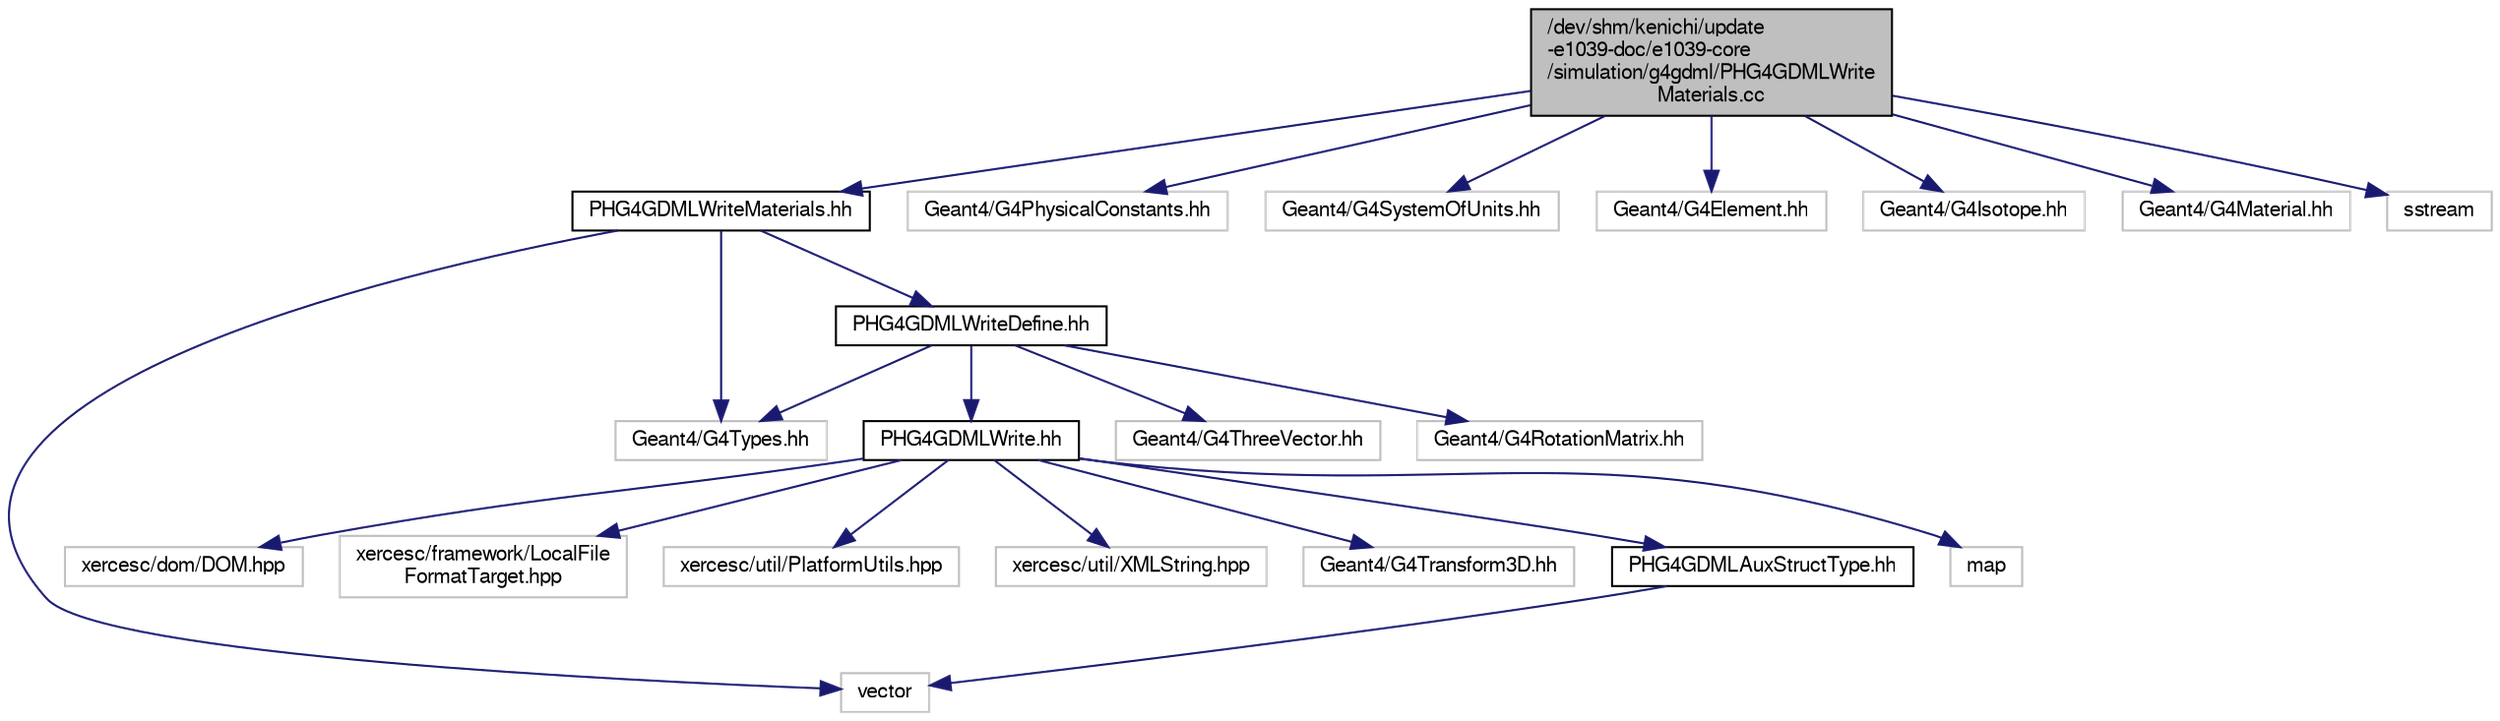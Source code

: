 digraph "/dev/shm/kenichi/update-e1039-doc/e1039-core/simulation/g4gdml/PHG4GDMLWriteMaterials.cc"
{
  bgcolor="transparent";
  edge [fontname="FreeSans",fontsize="10",labelfontname="FreeSans",labelfontsize="10"];
  node [fontname="FreeSans",fontsize="10",shape=record];
  Node1 [label="/dev/shm/kenichi/update\l-e1039-doc/e1039-core\l/simulation/g4gdml/PHG4GDMLWrite\lMaterials.cc",height=0.2,width=0.4,color="black", fillcolor="grey75", style="filled" fontcolor="black"];
  Node1 -> Node2 [color="midnightblue",fontsize="10",style="solid",fontname="FreeSans"];
  Node2 [label="PHG4GDMLWriteMaterials.hh",height=0.2,width=0.4,color="black",URL="$d7/dbe/PHG4GDMLWriteMaterials_8hh.html"];
  Node2 -> Node3 [color="midnightblue",fontsize="10",style="solid",fontname="FreeSans"];
  Node3 [label="Geant4/G4Types.hh",height=0.2,width=0.4,color="grey75"];
  Node2 -> Node4 [color="midnightblue",fontsize="10",style="solid",fontname="FreeSans"];
  Node4 [label="vector",height=0.2,width=0.4,color="grey75"];
  Node2 -> Node5 [color="midnightblue",fontsize="10",style="solid",fontname="FreeSans"];
  Node5 [label="PHG4GDMLWriteDefine.hh",height=0.2,width=0.4,color="black",URL="$dc/d5e/PHG4GDMLWriteDefine_8hh.html"];
  Node5 -> Node3 [color="midnightblue",fontsize="10",style="solid",fontname="FreeSans"];
  Node5 -> Node6 [color="midnightblue",fontsize="10",style="solid",fontname="FreeSans"];
  Node6 [label="Geant4/G4ThreeVector.hh",height=0.2,width=0.4,color="grey75"];
  Node5 -> Node7 [color="midnightblue",fontsize="10",style="solid",fontname="FreeSans"];
  Node7 [label="Geant4/G4RotationMatrix.hh",height=0.2,width=0.4,color="grey75"];
  Node5 -> Node8 [color="midnightblue",fontsize="10",style="solid",fontname="FreeSans"];
  Node8 [label="PHG4GDMLWrite.hh",height=0.2,width=0.4,color="black",URL="$d2/dae/PHG4GDMLWrite_8hh.html"];
  Node8 -> Node9 [color="midnightblue",fontsize="10",style="solid",fontname="FreeSans"];
  Node9 [label="map",height=0.2,width=0.4,color="grey75"];
  Node8 -> Node10 [color="midnightblue",fontsize="10",style="solid",fontname="FreeSans"];
  Node10 [label="xercesc/dom/DOM.hpp",height=0.2,width=0.4,color="grey75"];
  Node8 -> Node11 [color="midnightblue",fontsize="10",style="solid",fontname="FreeSans"];
  Node11 [label="xercesc/framework/LocalFile\lFormatTarget.hpp",height=0.2,width=0.4,color="grey75"];
  Node8 -> Node12 [color="midnightblue",fontsize="10",style="solid",fontname="FreeSans"];
  Node12 [label="xercesc/util/PlatformUtils.hpp",height=0.2,width=0.4,color="grey75"];
  Node8 -> Node13 [color="midnightblue",fontsize="10",style="solid",fontname="FreeSans"];
  Node13 [label="xercesc/util/XMLString.hpp",height=0.2,width=0.4,color="grey75"];
  Node8 -> Node14 [color="midnightblue",fontsize="10",style="solid",fontname="FreeSans"];
  Node14 [label="Geant4/G4Transform3D.hh",height=0.2,width=0.4,color="grey75"];
  Node8 -> Node15 [color="midnightblue",fontsize="10",style="solid",fontname="FreeSans"];
  Node15 [label="PHG4GDMLAuxStructType.hh",height=0.2,width=0.4,color="black",URL="$d9/df8/PHG4GDMLAuxStructType_8hh.html"];
  Node15 -> Node4 [color="midnightblue",fontsize="10",style="solid",fontname="FreeSans"];
  Node1 -> Node16 [color="midnightblue",fontsize="10",style="solid",fontname="FreeSans"];
  Node16 [label="Geant4/G4PhysicalConstants.hh",height=0.2,width=0.4,color="grey75"];
  Node1 -> Node17 [color="midnightblue",fontsize="10",style="solid",fontname="FreeSans"];
  Node17 [label="Geant4/G4SystemOfUnits.hh",height=0.2,width=0.4,color="grey75"];
  Node1 -> Node18 [color="midnightblue",fontsize="10",style="solid",fontname="FreeSans"];
  Node18 [label="Geant4/G4Element.hh",height=0.2,width=0.4,color="grey75"];
  Node1 -> Node19 [color="midnightblue",fontsize="10",style="solid",fontname="FreeSans"];
  Node19 [label="Geant4/G4Isotope.hh",height=0.2,width=0.4,color="grey75"];
  Node1 -> Node20 [color="midnightblue",fontsize="10",style="solid",fontname="FreeSans"];
  Node20 [label="Geant4/G4Material.hh",height=0.2,width=0.4,color="grey75"];
  Node1 -> Node21 [color="midnightblue",fontsize="10",style="solid",fontname="FreeSans"];
  Node21 [label="sstream",height=0.2,width=0.4,color="grey75"];
}
